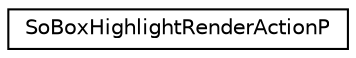digraph "Graphical Class Hierarchy"
{
 // LATEX_PDF_SIZE
  edge [fontname="Helvetica",fontsize="10",labelfontname="Helvetica",labelfontsize="10"];
  node [fontname="Helvetica",fontsize="10",shape=record];
  rankdir="LR";
  Node0 [label="SoBoxHighlightRenderActionP",height=0.2,width=0.4,color="black", fillcolor="white", style="filled",URL="$classSoBoxHighlightRenderActionP.html",tooltip=" "];
}
